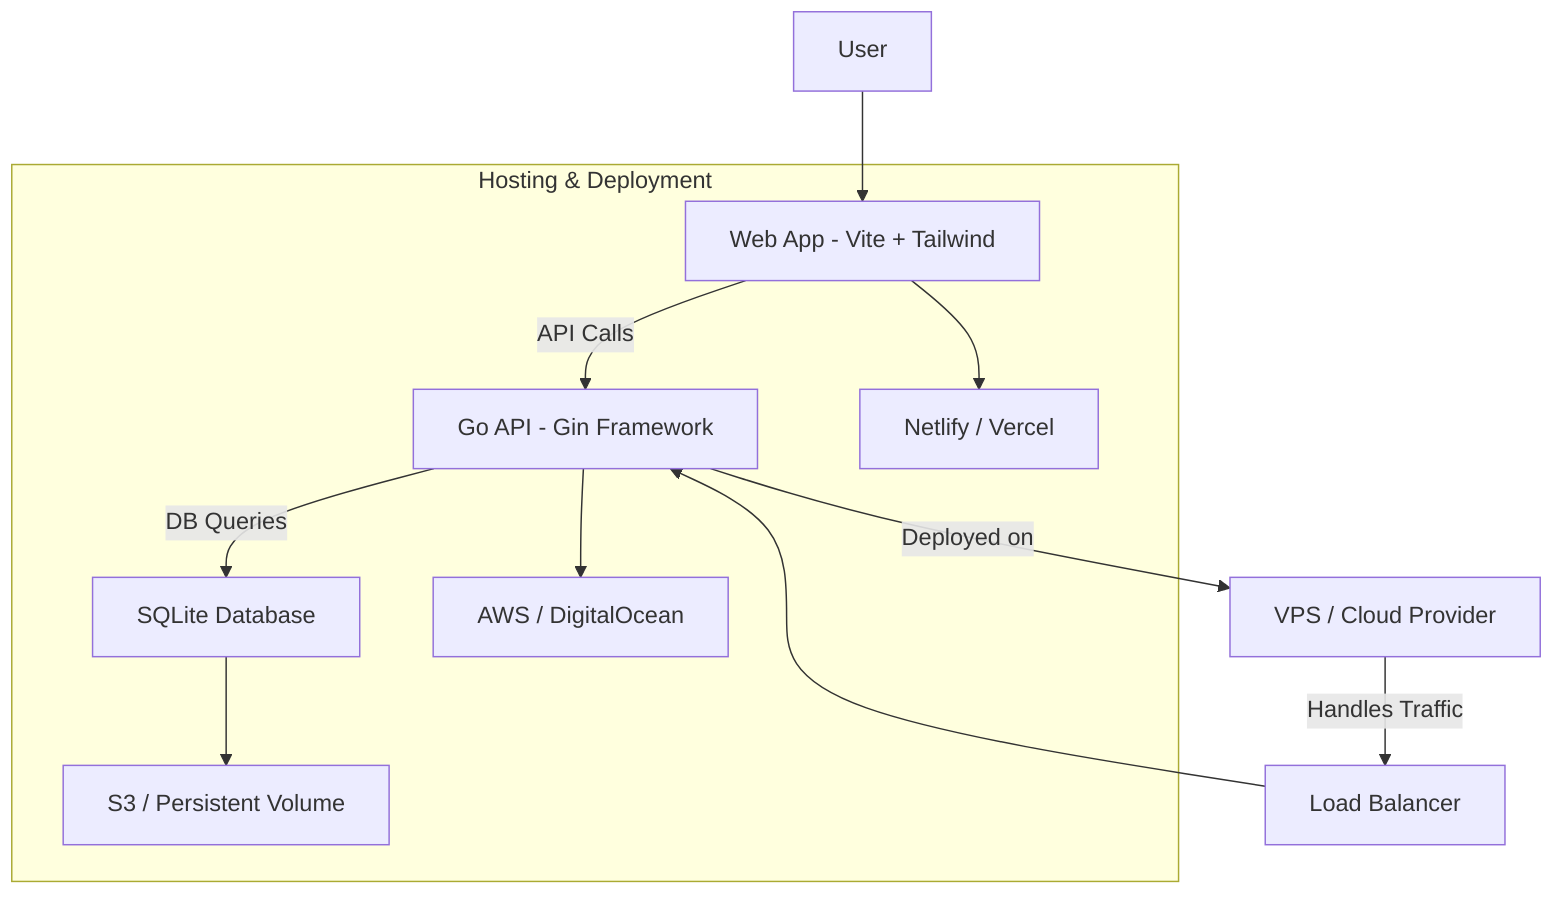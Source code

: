 graph TD;
    User-->Frontend[Web App - Vite + Tailwind];
    Frontend-->|API Calls|Backend[Go API - Gin Framework];
    Backend-->|DB Queries|Database[SQLite Database];
    Backend-->|Deployed on|Server[VPS / Cloud Provider];
    Server-->|Handles Traffic|LoadBalancer[Load Balancer];
    LoadBalancer-->Backend;
    
    subgraph Hosting & Deployment
        Frontend-->Hosting[Netlify / Vercel]
        Backend-->CloudService[AWS / DigitalOcean]
        Database-->CloudStorage[S3 / Persistent Volume]
    end